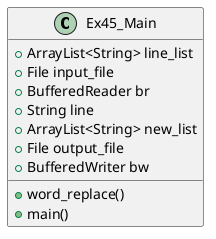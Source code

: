 @startuml
'https://plantuml.com/class-diagram

class Ex45_Main
{
  {field}+ArrayList<String> line_list
  +File input_file
  +BufferedReader br
  +String line
  +ArrayList<String> new_list
  +File output_file
  +BufferedWriter bw

{method} +word_replace()
{method} +main()

}


@enduml